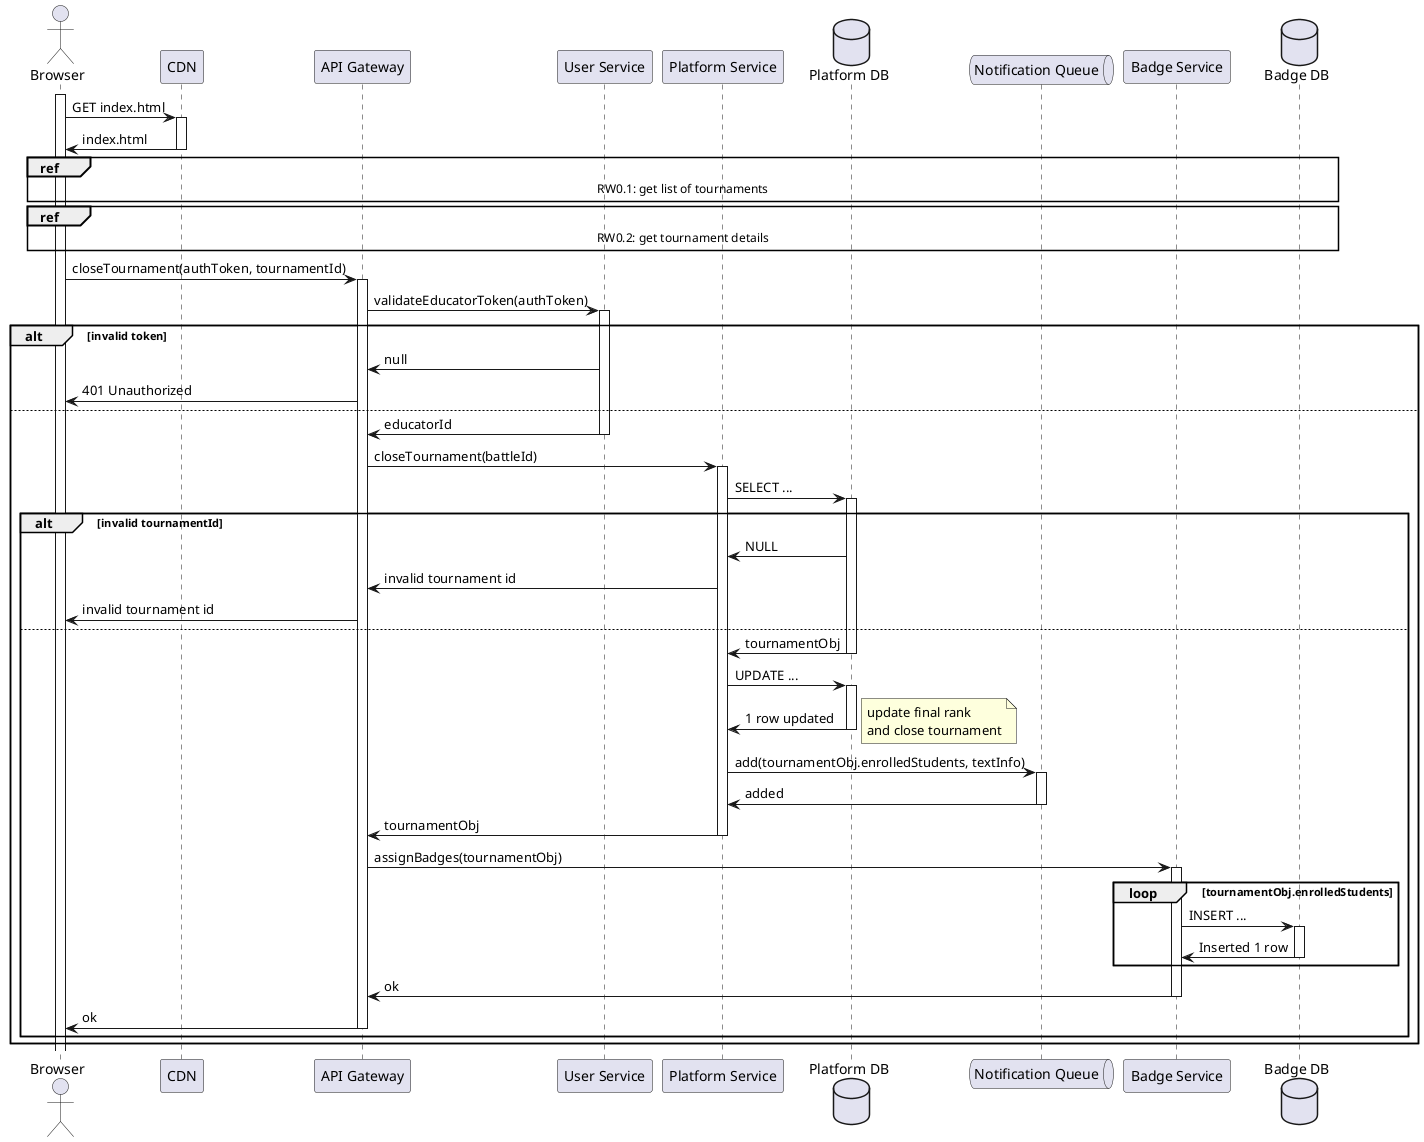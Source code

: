 @startuml RW9 - Educator closes a tournament

actor Browser
participant CDN
participant "API Gateway" as gateway
participant "User Service" as auth

participant "Platform Service" as platform
database "Platform DB" as platformDb

queue  "Notification Queue" as notificationQueue

participant "Badge Service" as badges
database "Badge DB" as badgesDb

activate Browser
Browser -> CDN ++ : GET index.html
Browser <- CDN -- : index.html

ref over Browser, gateway, auth, platform, platformDb, badges, badgesDb: RW0.1: get list of tournaments
ref over Browser, gateway, auth, platform, platformDb, badges, badgesDb: RW0.2: get tournament details

Browser -> gateway ++ : closeTournament(authToken, tournamentId)
gateway -> auth ++ : validateEducatorToken(authToken)
alt invalid token
    gateway <- auth : null
    Browser <- gateway : 401 Unauthorized
else
    gateway <- auth -- : educatorId
    gateway -> platform ++ : closeTournament(battleId)

    platform -> platformDb ++ : SELECT ...

    alt invalid tournamentId
        platform <- platformDb : NULL
        gateway <- platform : invalid tournament id
        Browser <- gateway : invalid tournament id
    else
        platform <- platformDb -- : tournamentObj
        platform -> platformDb ++ : UPDATE ...
        platform <- platformDb -- : 1 row updated
        note right
            update final rank
            and close tournament
        end note

        platform -> notificationQueue ++ : add(tournamentObj.enrolledStudents, textInfo)
        platform <- notificationQueue --: added

        gateway <- platform -- : tournamentObj
        gateway -> badges ++ : assignBadges(tournamentObj)
        
        loop tournamentObj.enrolledStudents
            badges -> badgesDb ++ : INSERT ...
            badges <- badgesDb -- : Inserted 1 row
        end

        gateway <- badges -- : ok
        Browser <- gateway -- : ok
    end
end


@enduml